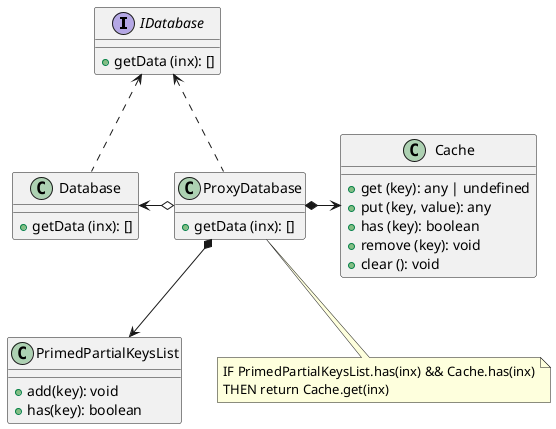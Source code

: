 @startuml

interface IDatabase {
    + getData (inx): []
}

class Database {
    + getData (inx): []
}

class ProxyDatabase {
    + getData (inx): []
}

class Cache {
    + get (key): any | undefined
    + put (key, value): any
    + has (key): boolean
    + remove (key): void
    + clear (): void
}

class PrimedPartialKeysList {
    + add(key): void
    + has(key): boolean
}

IDatabase <.. Database
IDatabase <.. ProxyDatabase

ProxyDatabase o-left-> Database
ProxyDatabase *-right-> Cache
ProxyDatabase *-down-> PrimedPartialKeysList

note bottom of ProxyDatabase
    IF PrimedPartialKeysList.has(inx) && Cache.has(inx)
    THEN return Cache.get(inx)
end note

@enduml
